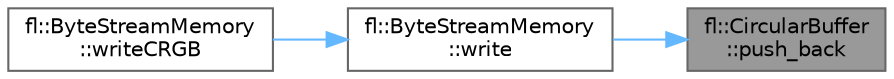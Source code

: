 digraph "fl::CircularBuffer::push_back"
{
 // LATEX_PDF_SIZE
  bgcolor="transparent";
  edge [fontname=Helvetica,fontsize=10,labelfontname=Helvetica,labelfontsize=10];
  node [fontname=Helvetica,fontsize=10,shape=box,height=0.2,width=0.4];
  rankdir="RL";
  Node1 [id="Node000001",label="fl::CircularBuffer\l::push_back",height=0.2,width=0.4,color="gray40", fillcolor="grey60", style="filled", fontcolor="black",tooltip=" "];
  Node1 -> Node2 [id="edge1_Node000001_Node000002",dir="back",color="steelblue1",style="solid",tooltip=" "];
  Node2 [id="Node000002",label="fl::ByteStreamMemory\l::write",height=0.2,width=0.4,color="grey40", fillcolor="white", style="filled",URL="$d1/dc0/classfl_1_1_byte_stream_memory.html#a74090719c21547ad265facf05f275dd4",tooltip=" "];
  Node2 -> Node3 [id="edge2_Node000002_Node000003",dir="back",color="steelblue1",style="solid",tooltip=" "];
  Node3 [id="Node000003",label="fl::ByteStreamMemory\l::writeCRGB",height=0.2,width=0.4,color="grey40", fillcolor="white", style="filled",URL="$d1/dc0/classfl_1_1_byte_stream_memory.html#a56e1886cb8f45fe43cbb7c5681f5b710",tooltip=" "];
}
